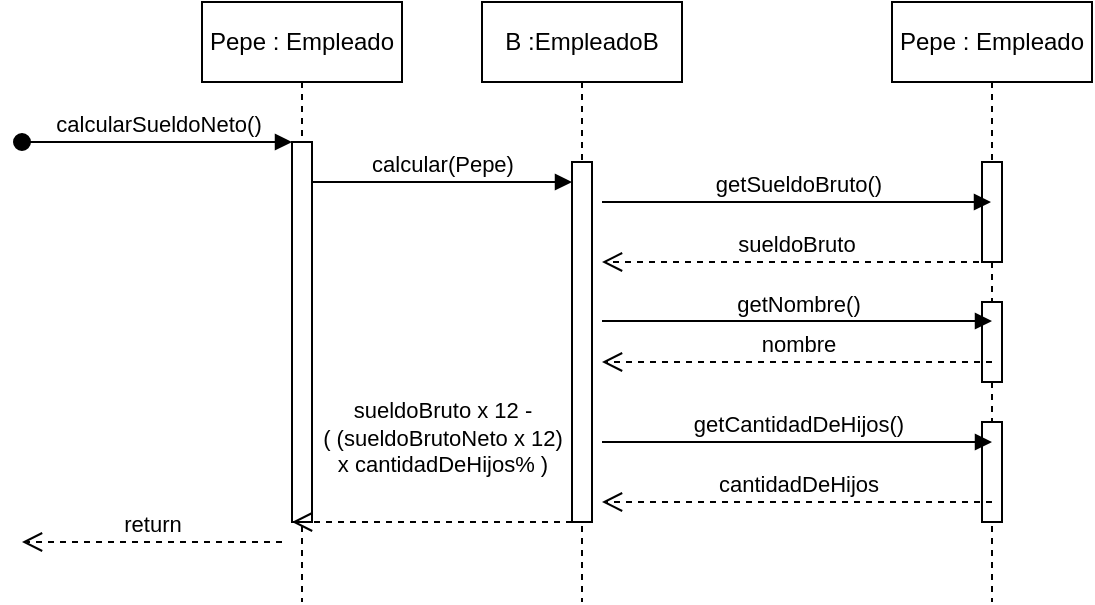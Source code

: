 <mxfile version="21.6.8" type="device">
  <diagram name="Page-1" id="2YBvvXClWsGukQMizWep">
    <mxGraphModel dx="1730" dy="478" grid="1" gridSize="10" guides="1" tooltips="1" connect="1" arrows="1" fold="1" page="1" pageScale="1" pageWidth="850" pageHeight="1100" math="0" shadow="0">
      <root>
        <mxCell id="0" />
        <mxCell id="1" parent="0" />
        <mxCell id="aM9ryv3xv72pqoxQDRHE-1" value="Pepe : Empleado" style="shape=umlLifeline;perimeter=lifelinePerimeter;whiteSpace=wrap;html=1;container=0;dropTarget=0;collapsible=0;recursiveResize=0;outlineConnect=0;portConstraint=eastwest;newEdgeStyle={&quot;edgeStyle&quot;:&quot;elbowEdgeStyle&quot;,&quot;elbow&quot;:&quot;vertical&quot;,&quot;curved&quot;:0,&quot;rounded&quot;:0};" parent="1" vertex="1">
          <mxGeometry x="80" y="30" width="100" height="300" as="geometry" />
        </mxCell>
        <mxCell id="aM9ryv3xv72pqoxQDRHE-2" value="" style="html=1;points=[];perimeter=orthogonalPerimeter;outlineConnect=0;targetShapes=umlLifeline;portConstraint=eastwest;newEdgeStyle={&quot;edgeStyle&quot;:&quot;elbowEdgeStyle&quot;,&quot;elbow&quot;:&quot;vertical&quot;,&quot;curved&quot;:0,&quot;rounded&quot;:0};" parent="aM9ryv3xv72pqoxQDRHE-1" vertex="1">
          <mxGeometry x="45" y="70" width="10" height="190" as="geometry" />
        </mxCell>
        <mxCell id="aM9ryv3xv72pqoxQDRHE-3" value="calcularSueldoNeto()" style="html=1;verticalAlign=bottom;startArrow=oval;endArrow=block;startSize=8;edgeStyle=elbowEdgeStyle;elbow=vertical;curved=0;rounded=0;" parent="aM9ryv3xv72pqoxQDRHE-1" target="aM9ryv3xv72pqoxQDRHE-2" edge="1">
          <mxGeometry relative="1" as="geometry">
            <mxPoint x="-90" y="70" as="sourcePoint" />
          </mxGeometry>
        </mxCell>
        <mxCell id="aM9ryv3xv72pqoxQDRHE-5" value="B :EmpleadoB" style="shape=umlLifeline;perimeter=lifelinePerimeter;whiteSpace=wrap;html=1;container=0;dropTarget=0;collapsible=0;recursiveResize=0;outlineConnect=0;portConstraint=eastwest;newEdgeStyle={&quot;edgeStyle&quot;:&quot;elbowEdgeStyle&quot;,&quot;elbow&quot;:&quot;vertical&quot;,&quot;curved&quot;:0,&quot;rounded&quot;:0};" parent="1" vertex="1">
          <mxGeometry x="220" y="30" width="100" height="300" as="geometry" />
        </mxCell>
        <mxCell id="aM9ryv3xv72pqoxQDRHE-6" value="" style="html=1;points=[];perimeter=orthogonalPerimeter;outlineConnect=0;targetShapes=umlLifeline;portConstraint=eastwest;newEdgeStyle={&quot;edgeStyle&quot;:&quot;elbowEdgeStyle&quot;,&quot;elbow&quot;:&quot;vertical&quot;,&quot;curved&quot;:0,&quot;rounded&quot;:0};" parent="aM9ryv3xv72pqoxQDRHE-5" vertex="1">
          <mxGeometry x="45" y="80" width="10" height="180" as="geometry" />
        </mxCell>
        <mxCell id="aM9ryv3xv72pqoxQDRHE-7" value="calcular(Pepe)" style="html=1;verticalAlign=bottom;endArrow=block;edgeStyle=elbowEdgeStyle;elbow=vertical;curved=0;rounded=0;" parent="1" source="aM9ryv3xv72pqoxQDRHE-2" target="aM9ryv3xv72pqoxQDRHE-6" edge="1">
          <mxGeometry relative="1" as="geometry">
            <mxPoint x="195" y="130" as="sourcePoint" />
            <Array as="points">
              <mxPoint x="180" y="120" />
            </Array>
          </mxGeometry>
        </mxCell>
        <mxCell id="aM9ryv3xv72pqoxQDRHE-8" value="sueldoBruto x 12 - &lt;br&gt;(&amp;nbsp;(sueldoBrutoNeto x 12) &lt;br&gt;x cantidadDeHijos% )" style="html=1;verticalAlign=bottom;endArrow=open;dashed=1;endSize=8;edgeStyle=elbowEdgeStyle;elbow=vertical;curved=0;rounded=0;" parent="1" edge="1">
          <mxGeometry x="-0.071" y="-20" relative="1" as="geometry">
            <mxPoint x="125" y="290" as="targetPoint" />
            <Array as="points">
              <mxPoint x="190" y="290" />
            </Array>
            <mxPoint x="265" y="290" as="sourcePoint" />
            <mxPoint as="offset" />
          </mxGeometry>
        </mxCell>
        <mxCell id="heVKrslm9beBPZZzLYVr-1" value="Pepe : Empleado" style="shape=umlLifeline;perimeter=lifelinePerimeter;whiteSpace=wrap;html=1;container=0;dropTarget=0;collapsible=0;recursiveResize=0;outlineConnect=0;portConstraint=eastwest;newEdgeStyle={&quot;edgeStyle&quot;:&quot;elbowEdgeStyle&quot;,&quot;elbow&quot;:&quot;vertical&quot;,&quot;curved&quot;:0,&quot;rounded&quot;:0};" vertex="1" parent="1">
          <mxGeometry x="425" y="30" width="100" height="300" as="geometry" />
        </mxCell>
        <mxCell id="heVKrslm9beBPZZzLYVr-2" value="" style="html=1;points=[];perimeter=orthogonalPerimeter;outlineConnect=0;targetShapes=umlLifeline;portConstraint=eastwest;newEdgeStyle={&quot;edgeStyle&quot;:&quot;elbowEdgeStyle&quot;,&quot;elbow&quot;:&quot;vertical&quot;,&quot;curved&quot;:0,&quot;rounded&quot;:0};" vertex="1" parent="heVKrslm9beBPZZzLYVr-1">
          <mxGeometry x="45" y="80" width="10" height="50" as="geometry" />
        </mxCell>
        <mxCell id="heVKrslm9beBPZZzLYVr-6" value="" style="html=1;points=[];perimeter=orthogonalPerimeter;outlineConnect=0;targetShapes=umlLifeline;portConstraint=eastwest;newEdgeStyle={&quot;edgeStyle&quot;:&quot;elbowEdgeStyle&quot;,&quot;elbow&quot;:&quot;vertical&quot;,&quot;curved&quot;:0,&quot;rounded&quot;:0};" vertex="1" parent="heVKrslm9beBPZZzLYVr-1">
          <mxGeometry x="45" y="150" width="10" height="40" as="geometry" />
        </mxCell>
        <mxCell id="heVKrslm9beBPZZzLYVr-7" value="" style="html=1;points=[];perimeter=orthogonalPerimeter;outlineConnect=0;targetShapes=umlLifeline;portConstraint=eastwest;newEdgeStyle={&quot;edgeStyle&quot;:&quot;elbowEdgeStyle&quot;,&quot;elbow&quot;:&quot;vertical&quot;,&quot;curved&quot;:0,&quot;rounded&quot;:0};" vertex="1" parent="heVKrslm9beBPZZzLYVr-1">
          <mxGeometry x="45" y="210" width="10" height="50" as="geometry" />
        </mxCell>
        <mxCell id="heVKrslm9beBPZZzLYVr-3" value="return" style="html=1;verticalAlign=bottom;endArrow=open;dashed=1;endSize=8;edgeStyle=elbowEdgeStyle;elbow=vertical;curved=0;rounded=0;" edge="1" parent="1">
          <mxGeometry relative="1" as="geometry">
            <mxPoint x="-10" y="300" as="targetPoint" />
            <Array as="points">
              <mxPoint x="45" y="300" />
            </Array>
            <mxPoint x="120" y="300" as="sourcePoint" />
          </mxGeometry>
        </mxCell>
        <mxCell id="heVKrslm9beBPZZzLYVr-4" value="getSueldoBruto()" style="html=1;verticalAlign=bottom;endArrow=block;edgeStyle=elbowEdgeStyle;elbow=vertical;curved=0;rounded=0;" edge="1" parent="1" target="heVKrslm9beBPZZzLYVr-1">
          <mxGeometry relative="1" as="geometry">
            <mxPoint x="280" y="130" as="sourcePoint" />
            <Array as="points">
              <mxPoint x="335" y="130" />
            </Array>
            <mxPoint x="420" y="130" as="targetPoint" />
          </mxGeometry>
        </mxCell>
        <mxCell id="heVKrslm9beBPZZzLYVr-5" value="sueldoBruto" style="html=1;verticalAlign=bottom;endArrow=open;dashed=1;endSize=8;edgeStyle=elbowEdgeStyle;elbow=vertical;curved=0;rounded=0;" edge="1" parent="1" source="heVKrslm9beBPZZzLYVr-1">
          <mxGeometry relative="1" as="geometry">
            <mxPoint x="280" y="160" as="targetPoint" />
            <Array as="points">
              <mxPoint x="345" y="160" />
            </Array>
            <mxPoint x="420" y="160" as="sourcePoint" />
          </mxGeometry>
        </mxCell>
        <mxCell id="heVKrslm9beBPZZzLYVr-8" value="getNombre()" style="html=1;verticalAlign=bottom;endArrow=block;edgeStyle=elbowEdgeStyle;elbow=vertical;curved=0;rounded=0;" edge="1" parent="1">
          <mxGeometry x="0.005" relative="1" as="geometry">
            <mxPoint x="280" y="189.5" as="sourcePoint" />
            <Array as="points">
              <mxPoint x="335" y="189.5" />
            </Array>
            <mxPoint x="475" y="189.5" as="targetPoint" />
            <mxPoint as="offset" />
          </mxGeometry>
        </mxCell>
        <mxCell id="heVKrslm9beBPZZzLYVr-9" value="getCantidadDeHijos()" style="html=1;verticalAlign=bottom;endArrow=block;edgeStyle=elbowEdgeStyle;elbow=vertical;curved=0;rounded=0;" edge="1" parent="1">
          <mxGeometry x="0.005" relative="1" as="geometry">
            <mxPoint x="280" y="250" as="sourcePoint" />
            <Array as="points">
              <mxPoint x="335" y="250" />
            </Array>
            <mxPoint x="475" y="250" as="targetPoint" />
            <mxPoint as="offset" />
          </mxGeometry>
        </mxCell>
        <mxCell id="heVKrslm9beBPZZzLYVr-10" value="nombre" style="html=1;verticalAlign=bottom;endArrow=open;dashed=1;endSize=8;edgeStyle=elbowEdgeStyle;elbow=vertical;curved=0;rounded=0;" edge="1" parent="1">
          <mxGeometry relative="1" as="geometry">
            <mxPoint x="280" y="210" as="targetPoint" />
            <Array as="points">
              <mxPoint x="345" y="210" />
            </Array>
            <mxPoint x="475" y="210" as="sourcePoint" />
          </mxGeometry>
        </mxCell>
        <mxCell id="heVKrslm9beBPZZzLYVr-11" value="cantidadDeHijos" style="html=1;verticalAlign=bottom;endArrow=open;dashed=1;endSize=8;edgeStyle=elbowEdgeStyle;elbow=vertical;curved=0;rounded=0;" edge="1" parent="1">
          <mxGeometry relative="1" as="geometry">
            <mxPoint x="280" y="280" as="targetPoint" />
            <Array as="points">
              <mxPoint x="345" y="280" />
            </Array>
            <mxPoint x="475" y="280" as="sourcePoint" />
          </mxGeometry>
        </mxCell>
      </root>
    </mxGraphModel>
  </diagram>
</mxfile>
